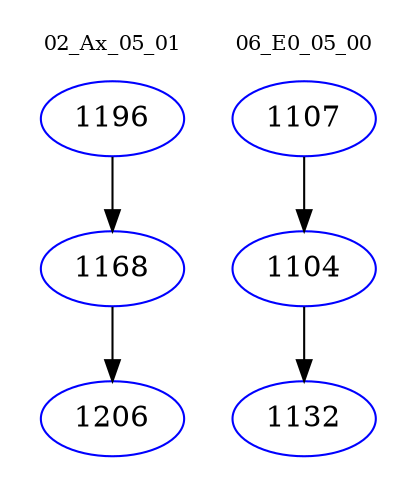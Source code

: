 digraph{
subgraph cluster_0 {
color = white
label = "02_Ax_05_01";
fontsize=10;
T0_1196 [label="1196", color="blue"]
T0_1196 -> T0_1168 [color="black"]
T0_1168 [label="1168", color="blue"]
T0_1168 -> T0_1206 [color="black"]
T0_1206 [label="1206", color="blue"]
}
subgraph cluster_1 {
color = white
label = "06_E0_05_00";
fontsize=10;
T1_1107 [label="1107", color="blue"]
T1_1107 -> T1_1104 [color="black"]
T1_1104 [label="1104", color="blue"]
T1_1104 -> T1_1132 [color="black"]
T1_1132 [label="1132", color="blue"]
}
}

